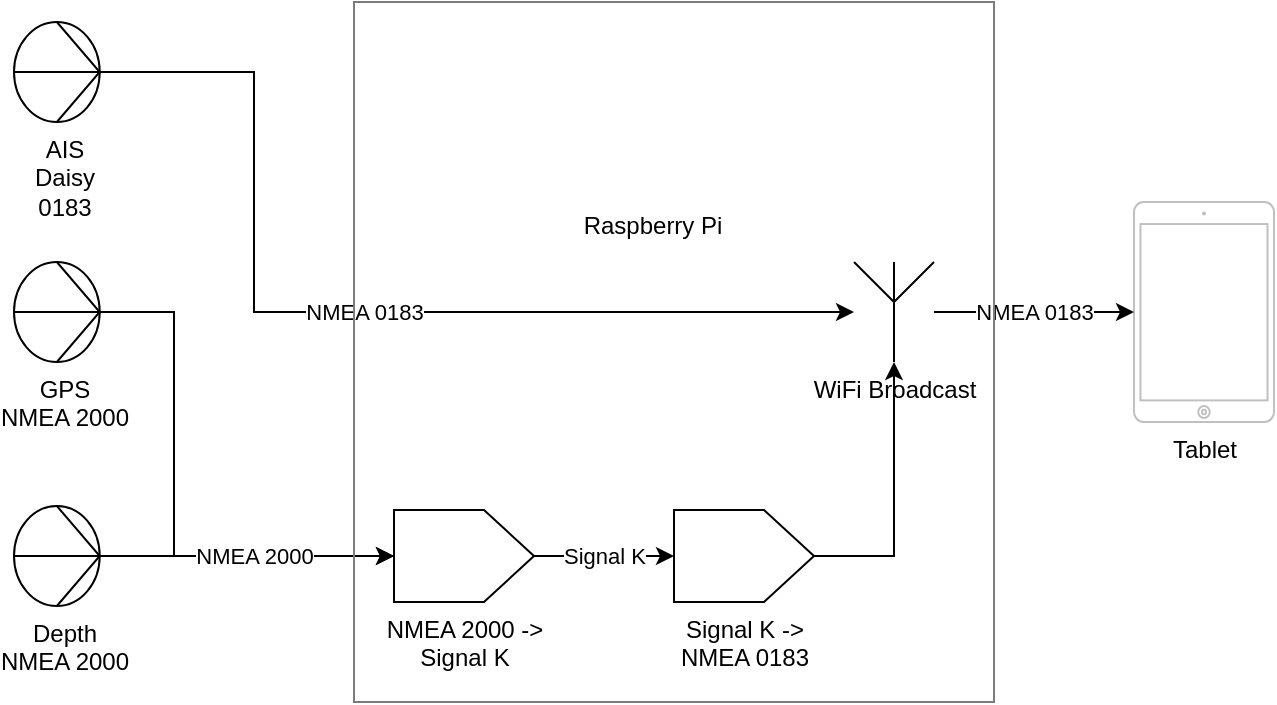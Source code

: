 <mxfile version="14.4.2" type="github">
  <diagram name="Page-1" id="822b0af5-4adb-64df-f703-e8dfc1f81529">
    <mxGraphModel dx="757" dy="441" grid="1" gridSize="10" guides="1" tooltips="1" connect="1" arrows="1" fold="1" page="1" pageScale="1" pageWidth="1100" pageHeight="850" background="#ffffff" math="0" shadow="0">
      <root>
        <mxCell id="0" />
        <mxCell id="1" parent="0" />
        <mxCell id="FAWa9mQ0IKIFKmXM4P3P-26" value="NMEA 0183" style="edgeStyle=orthogonalEdgeStyle;rounded=0;orthogonalLoop=1;jettySize=auto;html=1;" edge="1" parent="1" source="FAWa9mQ0IKIFKmXM4P3P-1" target="FAWa9mQ0IKIFKmXM4P3P-7">
          <mxGeometry relative="1" as="geometry">
            <mxPoint x="350" y="190" as="targetPoint" />
            <Array as="points">
              <mxPoint x="150" y="45" />
              <mxPoint x="150" y="165" />
            </Array>
          </mxGeometry>
        </mxCell>
        <mxCell id="FAWa9mQ0IKIFKmXM4P3P-1" value="AIS&lt;br&gt;Daisy&lt;br&gt;0183&lt;br&gt;" style="pointerEvents=1;verticalLabelPosition=bottom;shadow=0;dashed=0;align=center;html=1;verticalAlign=top;shape=mxgraph.electrical.miscellaneous.transducer;fontFamily=Helvetica;fontSize=12;fontColor=#000000;strokeColor=#000000;fillColor=#ffffff;" vertex="1" parent="1">
          <mxGeometry x="30" y="20" width="50" height="50" as="geometry" />
        </mxCell>
        <mxCell id="FAWa9mQ0IKIFKmXM4P3P-11" value="" style="edgeStyle=orthogonalEdgeStyle;rounded=0;orthogonalLoop=1;jettySize=auto;html=1;entryX=0;entryY=0.5;entryDx=0;entryDy=0;entryPerimeter=0;" edge="1" parent="1" source="FAWa9mQ0IKIFKmXM4P3P-2" target="FAWa9mQ0IKIFKmXM4P3P-6">
          <mxGeometry relative="1" as="geometry">
            <Array as="points">
              <mxPoint x="110" y="165" />
              <mxPoint x="110" y="287" />
            </Array>
          </mxGeometry>
        </mxCell>
        <mxCell id="FAWa9mQ0IKIFKmXM4P3P-2" value="GPS&lt;br&gt;NMEA 2000" style="pointerEvents=1;verticalLabelPosition=bottom;shadow=0;dashed=0;align=center;html=1;verticalAlign=top;shape=mxgraph.electrical.miscellaneous.transducer;fontFamily=Helvetica;fontSize=12;fontColor=#000000;strokeColor=#000000;fillColor=#ffffff;" vertex="1" parent="1">
          <mxGeometry x="30" y="140" width="50" height="50" as="geometry" />
        </mxCell>
        <mxCell id="FAWa9mQ0IKIFKmXM4P3P-25" value="NMEA 2000" style="edgeStyle=orthogonalEdgeStyle;rounded=0;orthogonalLoop=1;jettySize=auto;html=1;" edge="1" parent="1" source="FAWa9mQ0IKIFKmXM4P3P-3" target="FAWa9mQ0IKIFKmXM4P3P-6">
          <mxGeometry relative="1" as="geometry" />
        </mxCell>
        <mxCell id="FAWa9mQ0IKIFKmXM4P3P-3" value="Depth&lt;br&gt;NMEA 2000" style="pointerEvents=1;verticalLabelPosition=bottom;shadow=0;dashed=0;align=center;html=1;verticalAlign=top;shape=mxgraph.electrical.miscellaneous.transducer;fontFamily=Helvetica;fontSize=12;fontColor=#000000;strokeColor=#000000;fillColor=#ffffff;" vertex="1" parent="1">
          <mxGeometry x="30" y="262" width="50" height="50" as="geometry" />
        </mxCell>
        <mxCell id="FAWa9mQ0IKIFKmXM4P3P-4" value="Tablet" style="html=1;verticalLabelPosition=bottom;labelBackgroundColor=#ffffff;verticalAlign=top;shadow=0;dashed=0;strokeWidth=1;shape=mxgraph.ios7.misc.ipad7inch;strokeColor=#c0c0c0;" vertex="1" parent="1">
          <mxGeometry x="590" y="110" width="70" height="110" as="geometry" />
        </mxCell>
        <mxCell id="FAWa9mQ0IKIFKmXM4P3P-17" value="NMEA 0183" style="edgeStyle=orthogonalEdgeStyle;rounded=0;orthogonalLoop=1;jettySize=auto;html=1;" edge="1" parent="1" source="FAWa9mQ0IKIFKmXM4P3P-7" target="FAWa9mQ0IKIFKmXM4P3P-4">
          <mxGeometry relative="1" as="geometry" />
        </mxCell>
        <mxCell id="FAWa9mQ0IKIFKmXM4P3P-22" value="" style="group;strokeColor=#7D7D7D;container=0;" vertex="1" connectable="0" parent="1">
          <mxGeometry x="200" y="10" width="320" height="350" as="geometry" />
        </mxCell>
        <mxCell id="FAWa9mQ0IKIFKmXM4P3P-5" value="Raspberry Pi" style="shape=image;html=1;verticalAlign=top;verticalLabelPosition=bottom;labelBackgroundColor=#ffffff;imageAspect=0;aspect=fixed;image=https://cdn4.iconfinder.com/data/icons/logos-and-brands-1/512/272_Raspberry_Pi_logo-128.png" vertex="1" parent="1">
          <mxGeometry x="310" y="30" width="78" height="78" as="geometry" />
        </mxCell>
        <mxCell id="FAWa9mQ0IKIFKmXM4P3P-6" value="NMEA 2000 -&amp;gt;&lt;br&gt;Signal K" style="verticalLabelPosition=bottom;shadow=0;dashed=0;align=center;html=1;verticalAlign=top;shape=mxgraph.electrical.abstract.dac;" vertex="1" parent="1">
          <mxGeometry x="220" y="264" width="70" height="46" as="geometry" />
        </mxCell>
        <mxCell id="FAWa9mQ0IKIFKmXM4P3P-7" value="WiFi Broadcast" style="verticalLabelPosition=bottom;shadow=0;dashed=0;align=center;html=1;verticalAlign=top;shape=mxgraph.electrical.radio.aerial_-_antenna_1;" vertex="1" parent="1">
          <mxGeometry x="450" y="140" width="40" height="50" as="geometry" />
        </mxCell>
        <mxCell id="FAWa9mQ0IKIFKmXM4P3P-18" value="Signal K" style="edgeStyle=orthogonalEdgeStyle;rounded=0;orthogonalLoop=1;jettySize=auto;html=1;entryX=0;entryY=0.5;entryDx=0;entryDy=0;entryPerimeter=0;" edge="1" parent="1" source="FAWa9mQ0IKIFKmXM4P3P-6" target="FAWa9mQ0IKIFKmXM4P3P-23">
          <mxGeometry x="448" y="100" as="geometry" />
        </mxCell>
        <mxCell id="FAWa9mQ0IKIFKmXM4P3P-24" style="edgeStyle=orthogonalEdgeStyle;rounded=0;orthogonalLoop=1;jettySize=auto;html=1;" edge="1" parent="1" source="FAWa9mQ0IKIFKmXM4P3P-23" target="FAWa9mQ0IKIFKmXM4P3P-7">
          <mxGeometry relative="1" as="geometry" />
        </mxCell>
        <mxCell id="FAWa9mQ0IKIFKmXM4P3P-23" value="Signal K -&amp;gt;&lt;br&gt;NMEA 0183" style="verticalLabelPosition=bottom;shadow=0;dashed=0;align=center;html=1;verticalAlign=top;shape=mxgraph.electrical.abstract.dac;" vertex="1" parent="1">
          <mxGeometry x="360" y="264" width="70" height="46" as="geometry" />
        </mxCell>
      </root>
    </mxGraphModel>
  </diagram>
</mxfile>

